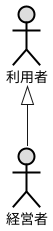@startuml ユースケース図
' left to right direction
actor 利用者 #DDDDDD;line:black;line.bold;
actor 経営者 #DDDDDD;line:black;line.bold;
利用者<|--経営者
@enduml